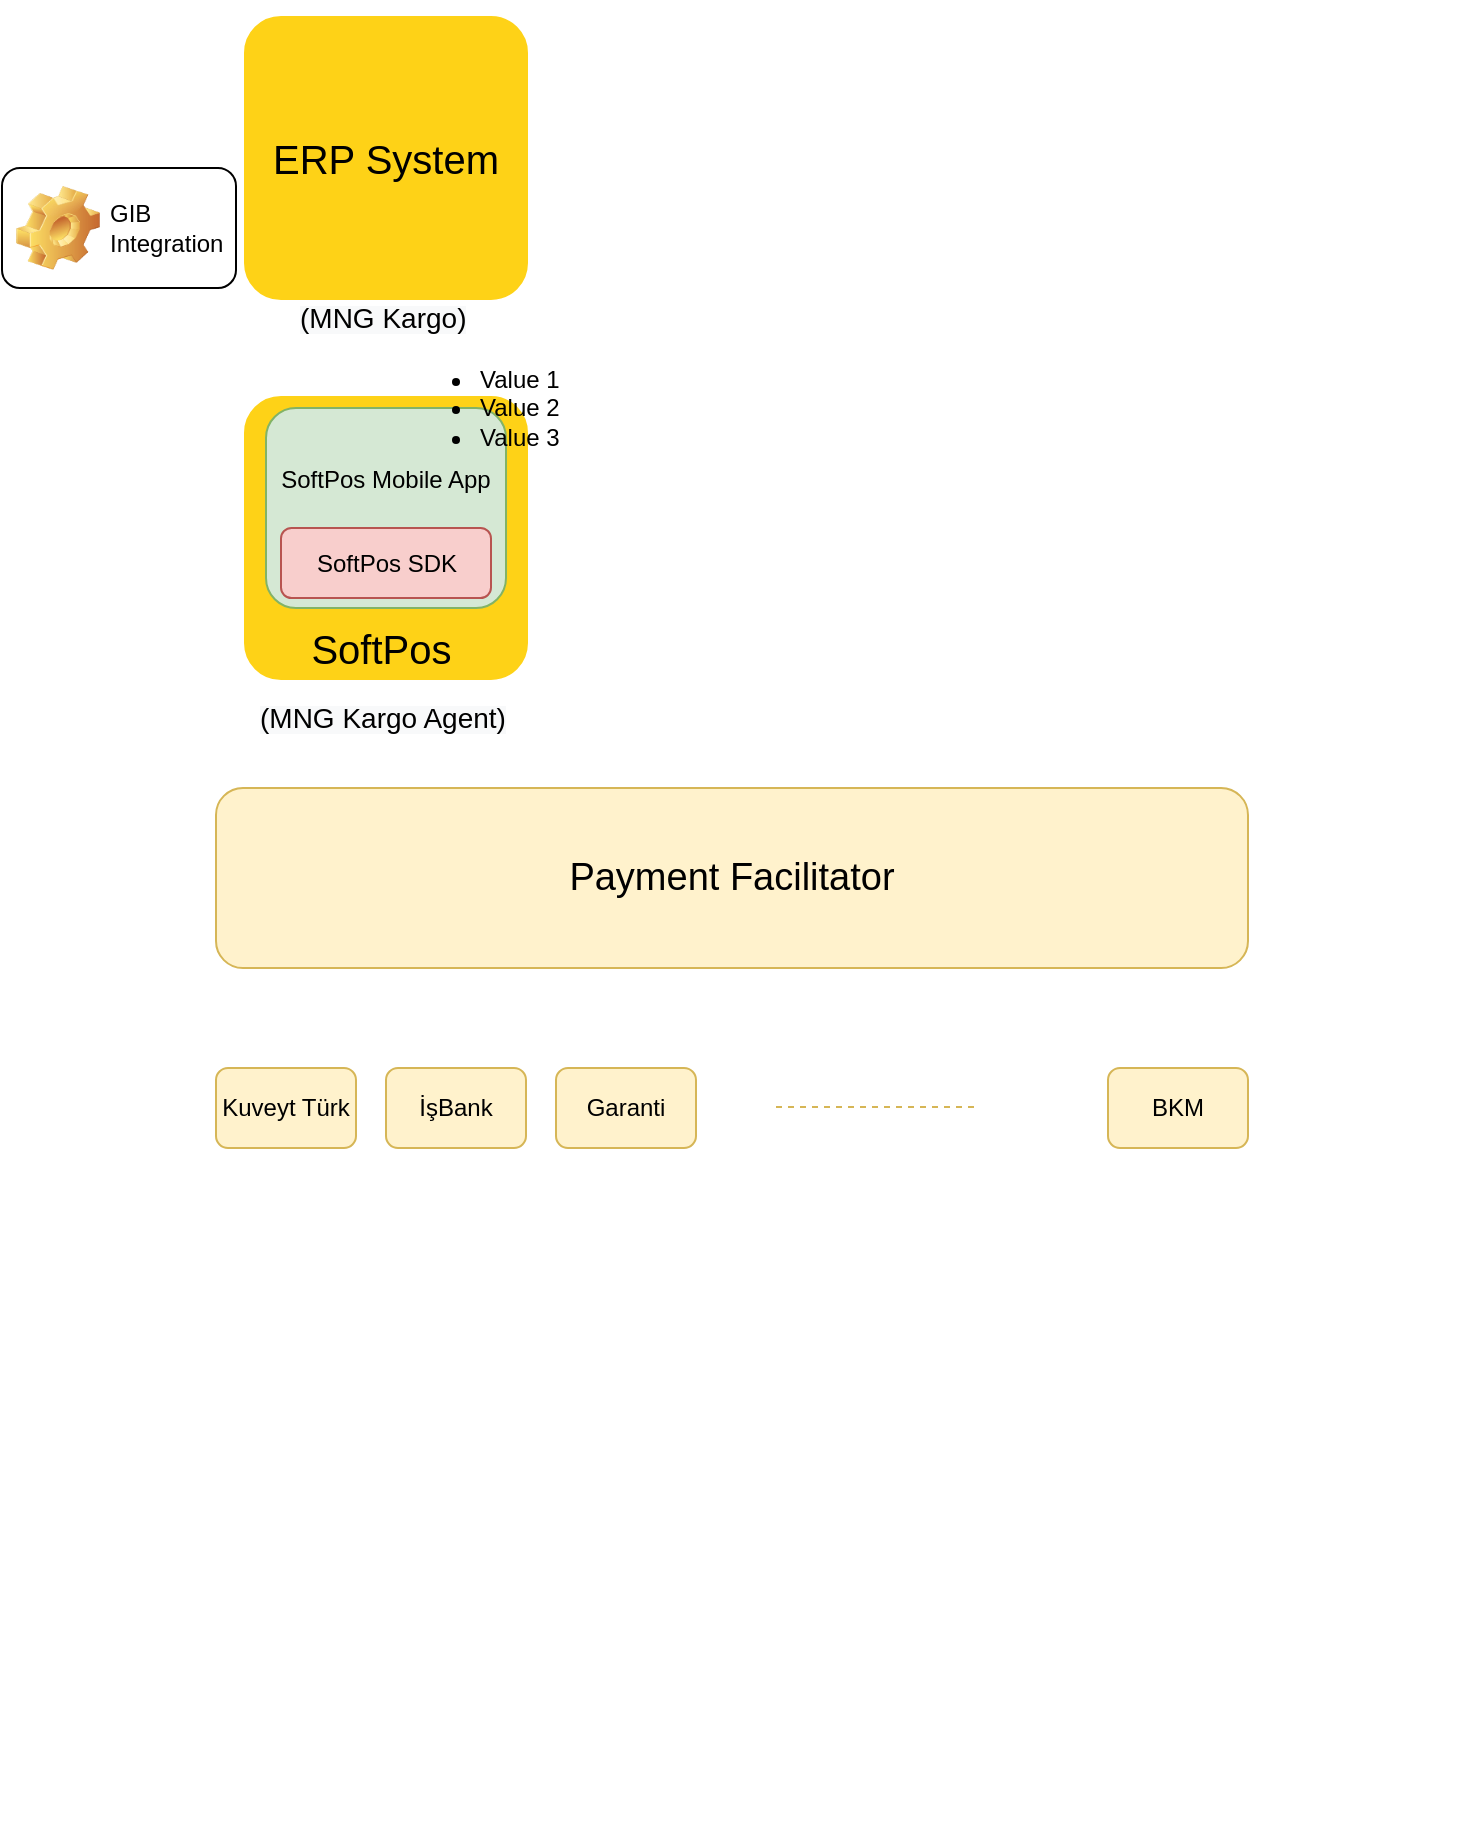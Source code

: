 <mxfile version="13.5.9" type="github">
  <diagram name="Page-1" id="12e1b939-464a-85fe-373e-61e167be1490">
    <mxGraphModel dx="782" dy="515" grid="1" gridSize="10" guides="1" tooltips="1" connect="1" arrows="1" fold="1" page="1" pageScale="1.5" pageWidth="1169" pageHeight="826" background="#ffffff" math="0" shadow="0">
      <root>
        <mxCell id="0" />
        <mxCell id="1" parent="0" />
        <mxCell id="60da8b9f42644d3a-2" value="ERP System" style="whiteSpace=wrap;html=1;rounded=1;shadow=0;strokeWidth=8;fontSize=20;align=center;fillColor=#FED217;strokeColor=#FFFFFF;" parent="1" vertex="1">
          <mxGeometry x="280" y="210" width="150" height="150" as="geometry" />
        </mxCell>
        <mxCell id="60da8b9f42644d3a-19" value="Forms&lt;div&gt;Calls-to-Action&lt;/div&gt;&lt;div&gt;Landing Pages&lt;/div&gt;" style="text;html=1;strokeColor=none;fillColor=none;align=center;verticalAlign=middle;whiteSpace=wrap;rounded=0;shadow=0;fontSize=14;fontColor=#FFFFFF;" parent="1" vertex="1">
          <mxGeometry x="610" y="1030" width="280" height="90" as="geometry" />
        </mxCell>
        <mxCell id="deuajbwWMbh2x0gzHQ-c-1" value="" style="whiteSpace=wrap;html=1;rounded=1;shadow=0;strokeWidth=8;fontSize=20;align=center;fillColor=#FED217;strokeColor=#FFFFFF;" vertex="1" parent="1">
          <mxGeometry x="280" y="400" width="150" height="150" as="geometry" />
        </mxCell>
        <mxCell id="deuajbwWMbh2x0gzHQ-c-3" value="&lt;font style=&quot;font-size: 20px&quot;&gt;SoftPos&amp;nbsp;&lt;/font&gt;" style="text;html=1;strokeColor=none;fillColor=none;align=center;verticalAlign=middle;whiteSpace=wrap;rounded=0;" vertex="1" parent="1">
          <mxGeometry x="337.5" y="520" width="35" height="20" as="geometry" />
        </mxCell>
        <mxCell id="deuajbwWMbh2x0gzHQ-c-4" value="SoftPos Mobile App&lt;br&gt;&lt;br&gt;&lt;br&gt;" style="rounded=1;whiteSpace=wrap;html=1;fillColor=#d5e8d4;strokeColor=#82b366;" vertex="1" parent="1">
          <mxGeometry x="295" y="410" width="120" height="100" as="geometry" />
        </mxCell>
        <mxCell id="deuajbwWMbh2x0gzHQ-c-5" value="SoftPos SDK" style="rounded=1;whiteSpace=wrap;html=1;fillColor=#f8cecc;strokeColor=#b85450;" vertex="1" parent="1">
          <mxGeometry x="302.5" y="470" width="105" height="35" as="geometry" />
        </mxCell>
        <mxCell id="deuajbwWMbh2x0gzHQ-c-10" value="&lt;font style=&quot;font-size: 19px&quot;&gt;Payment Facilitator&lt;/font&gt;" style="rounded=1;whiteSpace=wrap;html=1;fillColor=#fff2cc;strokeColor=#d6b656;" vertex="1" parent="1">
          <mxGeometry x="270" y="600" width="516" height="90" as="geometry" />
        </mxCell>
        <mxCell id="deuajbwWMbh2x0gzHQ-c-11" value="&lt;span style=&quot;color: rgb(0 , 0 , 0) ; font-family: &amp;#34;helvetica&amp;#34; ; font-style: normal ; font-weight: 400 ; letter-spacing: normal ; text-align: center ; text-indent: 0px ; text-transform: none ; word-spacing: 0px ; background-color: rgb(248 , 249 , 250) ; display: inline ; float: none&quot;&gt;&lt;font style=&quot;font-size: 14px&quot;&gt;(MNG Kargo)&lt;/font&gt;&lt;/span&gt;" style="text;whiteSpace=wrap;html=1;" vertex="1" parent="1">
          <mxGeometry x="310" y="350" width="140" height="30" as="geometry" />
        </mxCell>
        <mxCell id="deuajbwWMbh2x0gzHQ-c-12" value="&lt;span style=&quot;color: rgb(0 , 0 , 0) ; font-family: &amp;#34;helvetica&amp;#34; ; font-style: normal ; font-weight: 400 ; letter-spacing: normal ; text-align: center ; text-indent: 0px ; text-transform: none ; word-spacing: 0px ; background-color: rgb(248 , 249 , 250) ; display: inline ; float: none&quot;&gt;&lt;font style=&quot;font-size: 14px&quot;&gt;(MNG Kargo Agent)&lt;/font&gt;&lt;/span&gt;" style="text;whiteSpace=wrap;html=1;" vertex="1" parent="1">
          <mxGeometry x="290" y="550" width="140" height="30" as="geometry" />
        </mxCell>
        <mxCell id="deuajbwWMbh2x0gzHQ-c-13" value="Kuveyt Türk" style="rounded=1;whiteSpace=wrap;html=1;fillColor=#fff2cc;strokeColor=#d6b656;" vertex="1" parent="1">
          <mxGeometry x="270" y="740" width="70" height="40" as="geometry" />
        </mxCell>
        <mxCell id="deuajbwWMbh2x0gzHQ-c-14" value="İşBank" style="rounded=1;whiteSpace=wrap;html=1;fillColor=#fff2cc;strokeColor=#d6b656;" vertex="1" parent="1">
          <mxGeometry x="355" y="740" width="70" height="40" as="geometry" />
        </mxCell>
        <mxCell id="deuajbwWMbh2x0gzHQ-c-15" value="Garanti" style="rounded=1;whiteSpace=wrap;html=1;fillColor=#fff2cc;strokeColor=#d6b656;" vertex="1" parent="1">
          <mxGeometry x="440" y="740" width="70" height="40" as="geometry" />
        </mxCell>
        <mxCell id="deuajbwWMbh2x0gzHQ-c-16" value="" style="endArrow=none;dashed=1;html=1;fillColor=#fff2cc;strokeColor=#d6b656;" edge="1" parent="1">
          <mxGeometry width="50" height="50" relative="1" as="geometry">
            <mxPoint x="550" y="759.5" as="sourcePoint" />
            <mxPoint x="650" y="759.5" as="targetPoint" />
          </mxGeometry>
        </mxCell>
        <mxCell id="deuajbwWMbh2x0gzHQ-c-22" value="BKM" style="rounded=1;whiteSpace=wrap;html=1;fillColor=#fff2cc;strokeColor=#d6b656;" vertex="1" parent="1">
          <mxGeometry x="716" y="740" width="70" height="40" as="geometry" />
        </mxCell>
        <mxCell id="deuajbwWMbh2x0gzHQ-c-23" value="&lt;ul&gt;&lt;li&gt;Value 1&lt;/li&gt;&lt;li&gt;Value 2&lt;/li&gt;&lt;li&gt;Value 3&lt;/li&gt;&lt;/ul&gt;" style="text;strokeColor=none;fillColor=none;html=1;whiteSpace=wrap;verticalAlign=middle;overflow=hidden;" vertex="1" parent="1">
          <mxGeometry x="360" y="370" width="100" height="80" as="geometry" />
        </mxCell>
        <mxCell id="deuajbwWMbh2x0gzHQ-c-25" value="&lt;span style=&quot;font-weight: normal&quot;&gt;&lt;font style=&quot;font-size: 12px&quot;&gt;GIB Integration&lt;/font&gt;&lt;/span&gt;" style="label;whiteSpace=wrap;html=1;image=img/clipart/Gear_128x128.png" vertex="1" parent="1">
          <mxGeometry x="163" y="290" width="117" height="60" as="geometry" />
        </mxCell>
      </root>
    </mxGraphModel>
  </diagram>
</mxfile>
